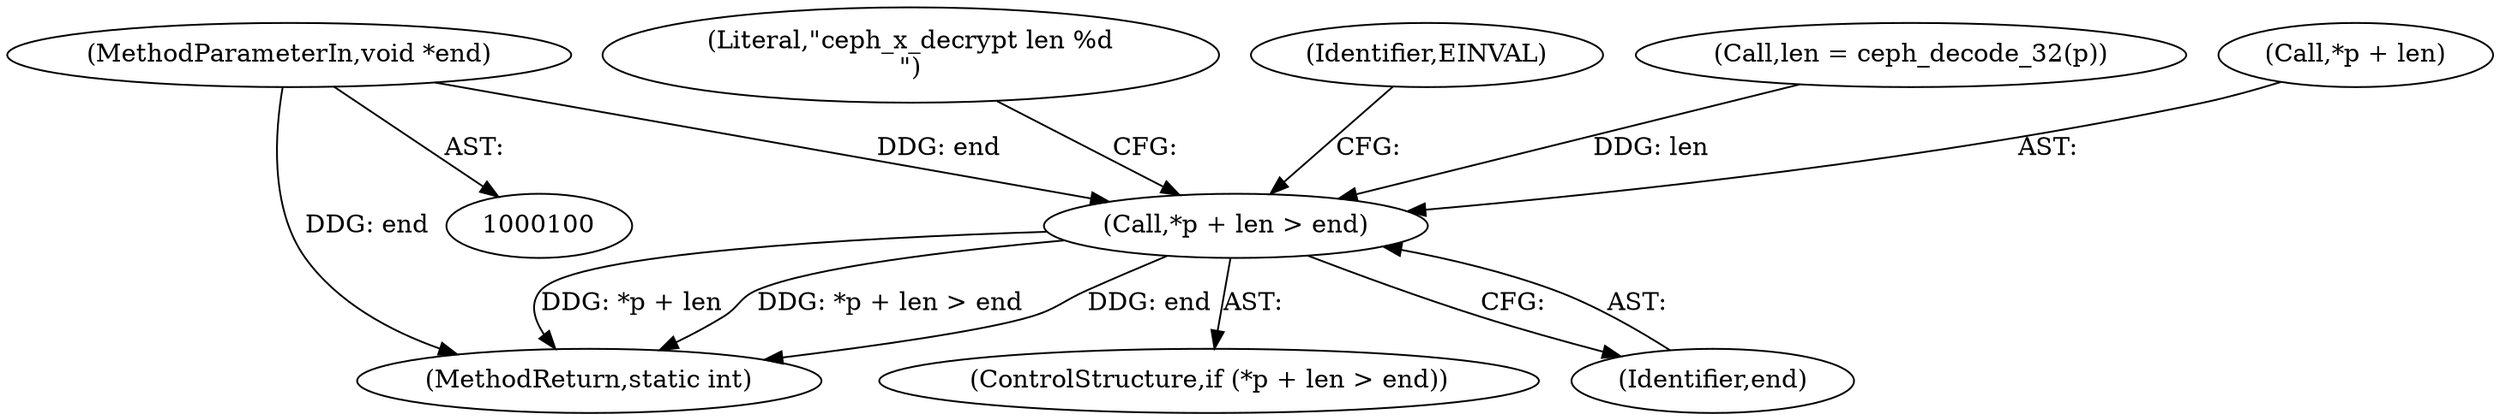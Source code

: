 digraph "1_linux_c27a3e4d667fdcad3db7b104f75659478e0c68d8@pointer" {
"1000103" [label="(MethodParameterIn,void *end)"];
"1000120" [label="(Call,*p + len > end)"];
"1000172" [label="(MethodReturn,static int)"];
"1000130" [label="(Literal,\"ceph_x_decrypt len %d\n\")"];
"1000119" [label="(ControlStructure,if (*p + len > end))"];
"1000128" [label="(Identifier,EINVAL)"];
"1000115" [label="(Call,len = ceph_decode_32(p))"];
"1000121" [label="(Call,*p + len)"];
"1000103" [label="(MethodParameterIn,void *end)"];
"1000125" [label="(Identifier,end)"];
"1000120" [label="(Call,*p + len > end)"];
"1000103" -> "1000100"  [label="AST: "];
"1000103" -> "1000172"  [label="DDG: end"];
"1000103" -> "1000120"  [label="DDG: end"];
"1000120" -> "1000119"  [label="AST: "];
"1000120" -> "1000125"  [label="CFG: "];
"1000121" -> "1000120"  [label="AST: "];
"1000125" -> "1000120"  [label="AST: "];
"1000128" -> "1000120"  [label="CFG: "];
"1000130" -> "1000120"  [label="CFG: "];
"1000120" -> "1000172"  [label="DDG: end"];
"1000120" -> "1000172"  [label="DDG: *p + len"];
"1000120" -> "1000172"  [label="DDG: *p + len > end"];
"1000115" -> "1000120"  [label="DDG: len"];
}
